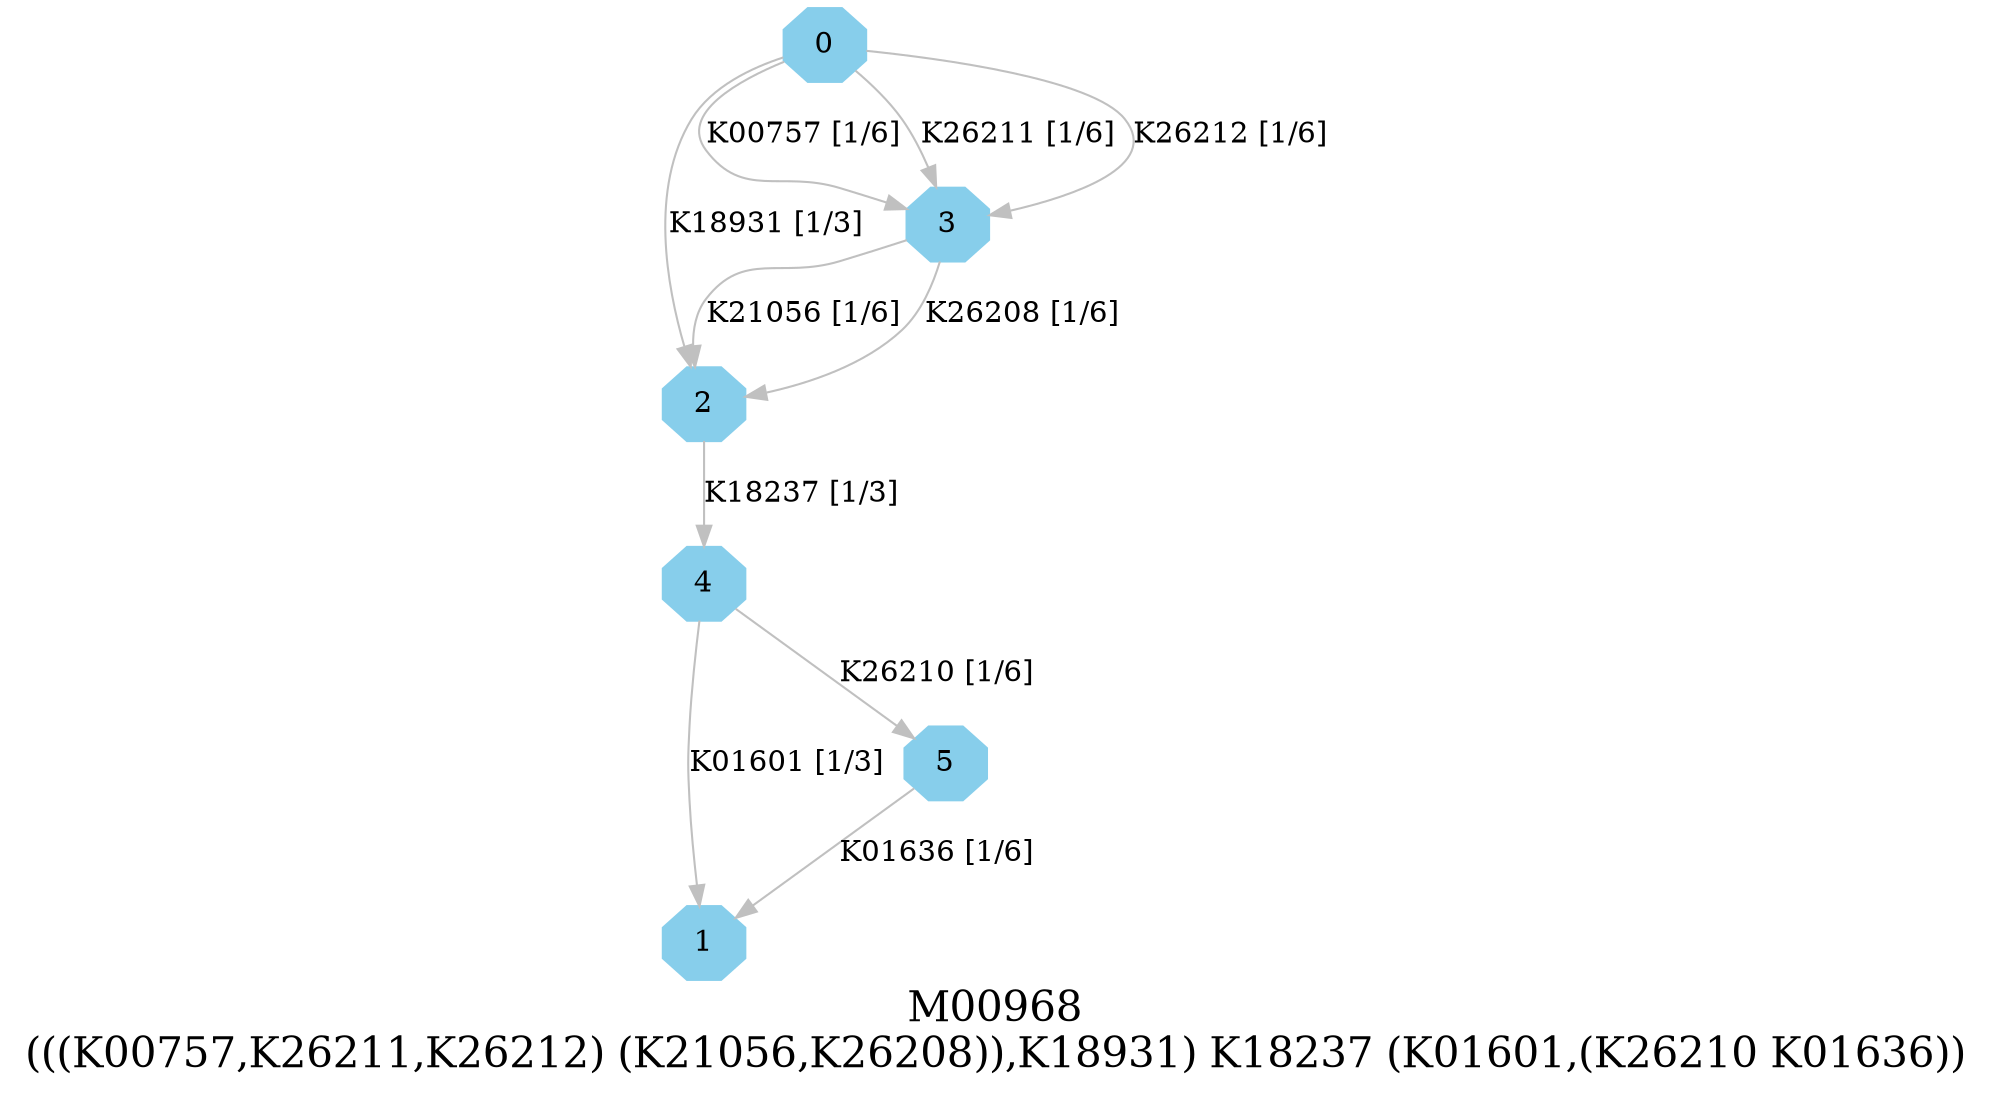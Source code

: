 digraph G {
graph [label="M00968
(((K00757,K26211,K26212) (K21056,K26208)),K18931) K18237 (K01601,(K26210 K01636))",fontsize=20];
node [shape=box,style=filled];
edge [len=3,color=grey];
{node [width=.3,height=.3,shape=octagon,style=filled,color=skyblue] 0 1 2 3 4 5 }
0 -> 3 [label="K00757 [1/6]"];
0 -> 3 [label="K26211 [1/6]"];
0 -> 3 [label="K26212 [1/6]"];
0 -> 2 [label="K18931 [1/3]"];
2 -> 4 [label="K18237 [1/3]"];
3 -> 2 [label="K21056 [1/6]"];
3 -> 2 [label="K26208 [1/6]"];
4 -> 1 [label="K01601 [1/3]"];
4 -> 5 [label="K26210 [1/6]"];
5 -> 1 [label="K01636 [1/6]"];
}